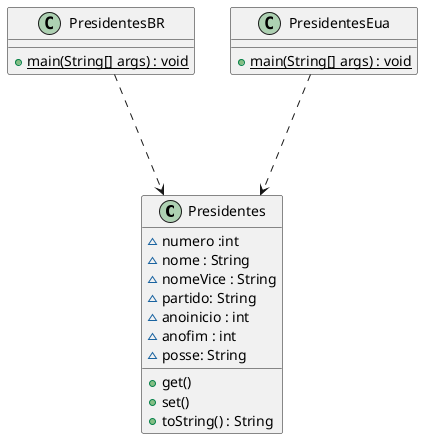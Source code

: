 @startuml

class Presidentes {
    ~numero :int
    ~nome : String
    ~nomeVice : String
    ~partido: String
    ~anoinicio : int
    ~anofim : int
    ~posse: String
    +get()
    +set()
    +toString() : String
}

class PresidentesBR {
    +{static} main(String[] args) : void
}
class PresidentesEua{
    +{static} main(String[] args) : void
}

PresidentesBR ...> Presidentes
PresidentesEua...> Presidentes
@enduml
